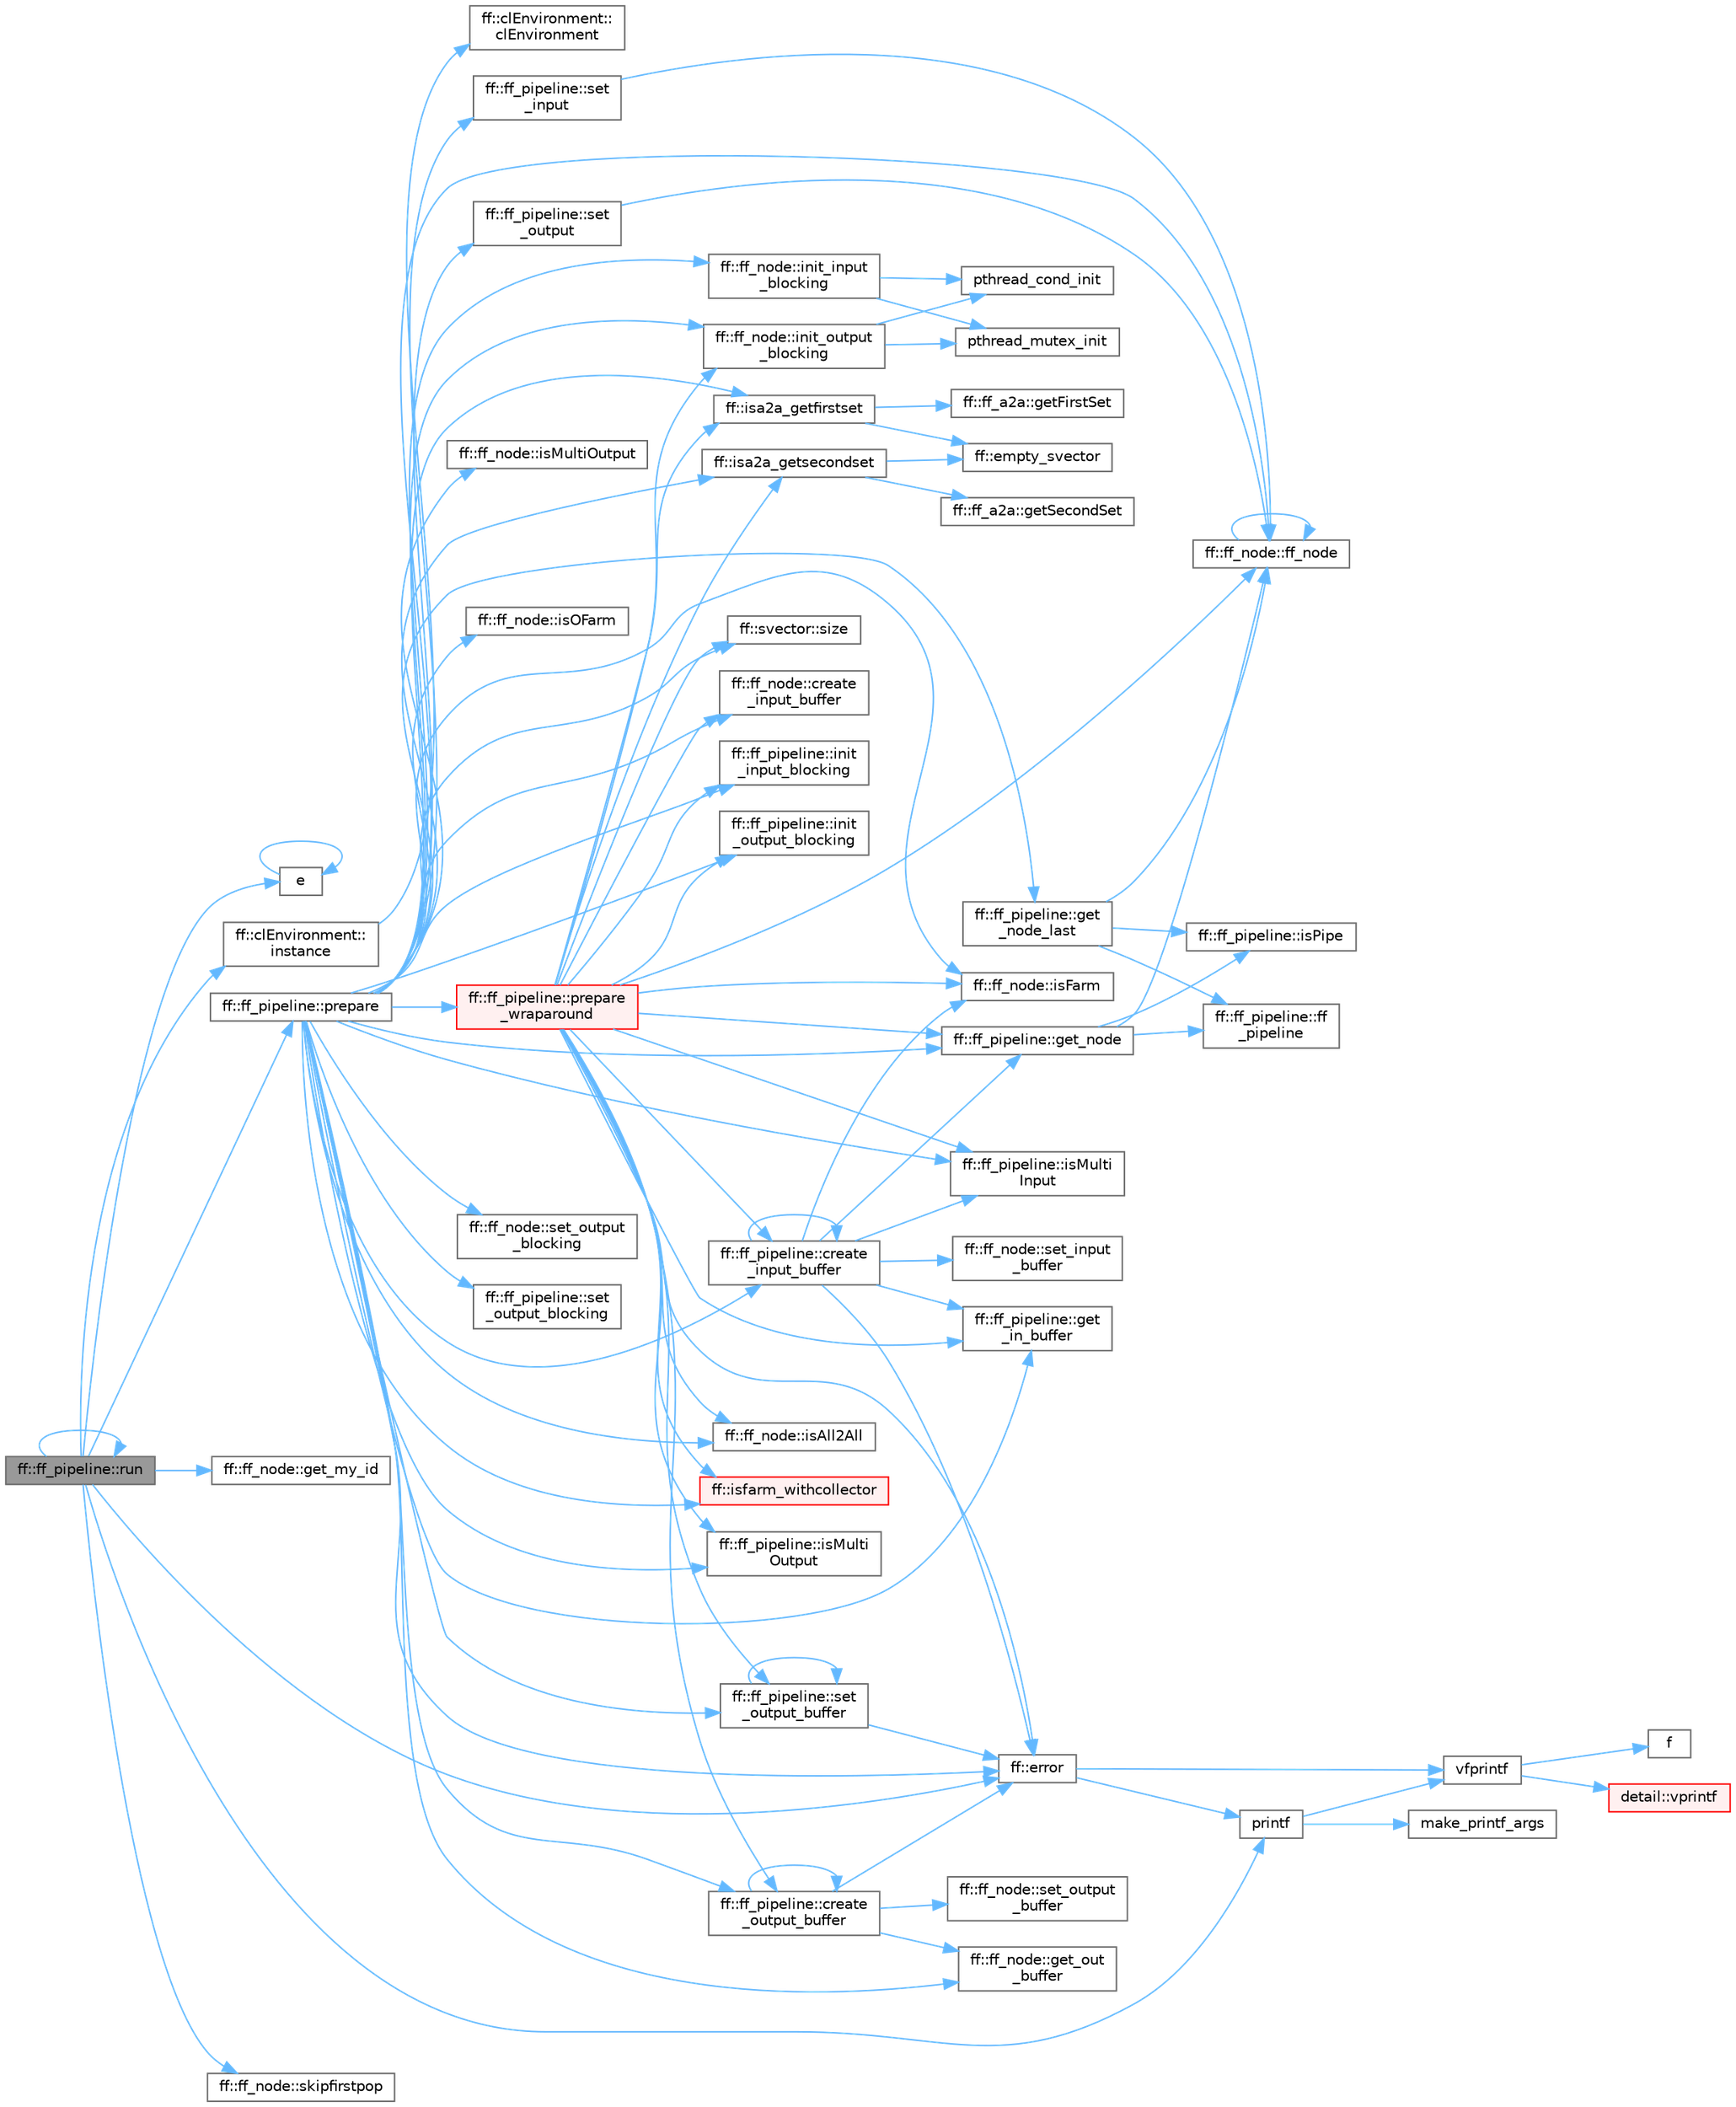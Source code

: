 digraph "ff::ff_pipeline::run"
{
 // LATEX_PDF_SIZE
  bgcolor="transparent";
  edge [fontname=Helvetica,fontsize=10,labelfontname=Helvetica,labelfontsize=10];
  node [fontname=Helvetica,fontsize=10,shape=box,height=0.2,width=0.4];
  rankdir="LR";
  Node1 [id="Node000001",label="ff::ff_pipeline::run",height=0.2,width=0.4,color="gray40", fillcolor="grey60", style="filled", fontcolor="black",tooltip="Run the pipeline skeleton asynchronously"];
  Node1 -> Node2 [id="edge1_Node000001_Node000002",color="steelblue1",style="solid",tooltip=" "];
  Node2 [id="Node000002",label="e",height=0.2,width=0.4,color="grey40", fillcolor="white", style="filled",URL="$_cwise__array__power__array_8cpp.html#a9cb86ff854760bf91a154f2724a9101d",tooltip=" "];
  Node2 -> Node2 [id="edge2_Node000002_Node000002",color="steelblue1",style="solid",tooltip=" "];
  Node1 -> Node3 [id="edge3_Node000001_Node000003",color="steelblue1",style="solid",tooltip=" "];
  Node3 [id="Node000003",label="ff::error",height=0.2,width=0.4,color="grey40", fillcolor="white", style="filled",URL="$namespaceff.html#a27d926d29b55e019eba5b70672301d82",tooltip=" "];
  Node3 -> Node4 [id="edge4_Node000003_Node000004",color="steelblue1",style="solid",tooltip=" "];
  Node4 [id="Node000004",label="printf",height=0.2,width=0.4,color="grey40", fillcolor="white", style="filled",URL="$printf_8h.html#aee3ed3a831f25f07e7be3919fff2203a",tooltip=" "];
  Node4 -> Node5 [id="edge5_Node000004_Node000005",color="steelblue1",style="solid",tooltip=" "];
  Node5 [id="Node000005",label="make_printf_args",height=0.2,width=0.4,color="grey40", fillcolor="white", style="filled",URL="$printf_8h.html#a27dcc0efcda04388971dbea3c875f122",tooltip=" "];
  Node4 -> Node6 [id="edge6_Node000004_Node000006",color="steelblue1",style="solid",tooltip=" "];
  Node6 [id="Node000006",label="vfprintf",height=0.2,width=0.4,color="grey40", fillcolor="white", style="filled",URL="$printf_8h.html#abb30aad964fc771fb52cf3ad88649df2",tooltip=" "];
  Node6 -> Node7 [id="edge7_Node000006_Node000007",color="steelblue1",style="solid",tooltip=" "];
  Node7 [id="Node000007",label="f",height=0.2,width=0.4,color="grey40", fillcolor="white", style="filled",URL="$cxx11__tensor__map_8cpp.html#a7f507fea02198f6cb81c86640c7b1a4e",tooltip=" "];
  Node6 -> Node8 [id="edge8_Node000006_Node000008",color="steelblue1",style="solid",tooltip=" "];
  Node8 [id="Node000008",label="detail::vprintf",height=0.2,width=0.4,color="red", fillcolor="#FFF0F0", style="filled",URL="$namespacedetail.html#a1c8c2218e4c822aa8f743fb9c573717f",tooltip=" "];
  Node3 -> Node6 [id="edge9_Node000003_Node000006",color="steelblue1",style="solid",tooltip=" "];
  Node1 -> Node35 [id="edge10_Node000001_Node000035",color="steelblue1",style="solid",tooltip=" "];
  Node35 [id="Node000035",label="ff::ff_node::get_my_id",height=0.2,width=0.4,color="grey40", fillcolor="white", style="filled",URL="$classff_1_1ff__node.html#a32d30503e0a33406841d77bc1f4dc2e2",tooltip="Returns the identifier of the node (not unique)"];
  Node1 -> Node36 [id="edge11_Node000001_Node000036",color="steelblue1",style="solid",tooltip=" "];
  Node36 [id="Node000036",label="ff::clEnvironment::\linstance",height=0.2,width=0.4,color="grey40", fillcolor="white", style="filled",URL="$classff_1_1cl_environment.html#a36e5bae395a1b515fa7f5b5fe8c48390",tooltip=" "];
  Node36 -> Node37 [id="edge12_Node000036_Node000037",color="steelblue1",style="solid",tooltip=" "];
  Node37 [id="Node000037",label="ff::clEnvironment::\lclEnvironment",height=0.2,width=0.4,color="grey40", fillcolor="white", style="filled",URL="$classff_1_1cl_environment.html#af3bc9c6e94910ffcf400548cc5f88fc5",tooltip=" "];
  Node1 -> Node38 [id="edge13_Node000001_Node000038",color="steelblue1",style="solid",tooltip=" "];
  Node38 [id="Node000038",label="ff::ff_pipeline::prepare",height=0.2,width=0.4,color="grey40", fillcolor="white", style="filled",URL="$classff_1_1ff__pipeline.html#a7dee7dc5a93651c8c945ecaf87471004",tooltip=" "];
  Node38 -> Node39 [id="edge14_Node000038_Node000039",color="steelblue1",style="solid",tooltip=" "];
  Node39 [id="Node000039",label="ff::ff_node::create\l_input_buffer",height=0.2,width=0.4,color="grey40", fillcolor="white", style="filled",URL="$classff_1_1ff__node.html#adfe6c917b93de5635d21a79c8c4181cb",tooltip="Creates the input channel"];
  Node38 -> Node40 [id="edge15_Node000038_Node000040",color="steelblue1",style="solid",tooltip=" "];
  Node40 [id="Node000040",label="ff::ff_pipeline::create\l_input_buffer",height=0.2,width=0.4,color="grey40", fillcolor="white", style="filled",URL="$classff_1_1ff__pipeline.html#ae496e6d4a37f99d9e353cd002e1d91e2",tooltip="Creates the input channel"];
  Node40 -> Node40 [id="edge16_Node000040_Node000040",color="steelblue1",style="solid",tooltip=" "];
  Node40 -> Node3 [id="edge17_Node000040_Node000003",color="steelblue1",style="solid",tooltip=" "];
  Node40 -> Node41 [id="edge18_Node000040_Node000041",color="steelblue1",style="solid",tooltip=" "];
  Node41 [id="Node000041",label="ff::ff_pipeline::get\l_in_buffer",height=0.2,width=0.4,color="grey40", fillcolor="white", style="filled",URL="$classff_1_1ff__pipeline.html#a8ad25ed4cc47cb7cfe602546e29dfa09",tooltip="Gets input channel"];
  Node40 -> Node42 [id="edge19_Node000040_Node000042",color="steelblue1",style="solid",tooltip=" "];
  Node42 [id="Node000042",label="ff::ff_pipeline::get_node",height=0.2,width=0.4,color="grey40", fillcolor="white", style="filled",URL="$classff_1_1ff__pipeline.html#aeb7333c888ddf66d2db7eafa116a078e",tooltip="returns the stage i of the pipeline. If the stage is a pipeline the function is called recursively ex..."];
  Node42 -> Node43 [id="edge20_Node000042_Node000043",color="steelblue1",style="solid",tooltip=" "];
  Node43 [id="Node000043",label="ff::ff_node::ff_node",height=0.2,width=0.4,color="grey40", fillcolor="white", style="filled",URL="$classff_1_1ff__node.html#a53ab8b2244539766bdea3eb65cb04f9b",tooltip=" "];
  Node43 -> Node43 [id="edge21_Node000043_Node000043",color="steelblue1",style="solid",tooltip=" "];
  Node42 -> Node44 [id="edge22_Node000042_Node000044",color="steelblue1",style="solid",tooltip=" "];
  Node44 [id="Node000044",label="ff::ff_pipeline::ff\l_pipeline",height=0.2,width=0.4,color="grey40", fillcolor="white", style="filled",URL="$classff_1_1ff__pipeline.html#a05e2c125dd1007c027b0713281b2d07f",tooltip="Constructor"];
  Node42 -> Node45 [id="edge23_Node000042_Node000045",color="steelblue1",style="solid",tooltip=" "];
  Node45 [id="Node000045",label="ff::ff_pipeline::isPipe",height=0.2,width=0.4,color="grey40", fillcolor="white", style="filled",URL="$classff_1_1ff__pipeline.html#ab2d6f1a4b4a772be29fbab36bb185b8a",tooltip=" "];
  Node40 -> Node46 [id="edge24_Node000040_Node000046",color="steelblue1",style="solid",tooltip=" "];
  Node46 [id="Node000046",label="ff::ff_node::isFarm",height=0.2,width=0.4,color="grey40", fillcolor="white", style="filled",URL="$classff_1_1ff__node.html#a2af2bb6ee5bffb4bb5074b4c46ededed",tooltip=" "];
  Node40 -> Node47 [id="edge25_Node000040_Node000047",color="steelblue1",style="solid",tooltip=" "];
  Node47 [id="Node000047",label="ff::ff_pipeline::isMulti\lInput",height=0.2,width=0.4,color="grey40", fillcolor="white", style="filled",URL="$classff_1_1ff__pipeline.html#a0a5c5eb3fcfbde247056cb01942792a1",tooltip=" "];
  Node40 -> Node48 [id="edge26_Node000040_Node000048",color="steelblue1",style="solid",tooltip=" "];
  Node48 [id="Node000048",label="ff::ff_node::set_input\l_buffer",height=0.2,width=0.4,color="grey40", fillcolor="white", style="filled",URL="$classff_1_1ff__node.html#a561a7e071f3721de62e465f41384c933",tooltip="Assign the input channelname to a channel"];
  Node38 -> Node49 [id="edge27_Node000038_Node000049",color="steelblue1",style="solid",tooltip=" "];
  Node49 [id="Node000049",label="ff::ff_pipeline::create\l_output_buffer",height=0.2,width=0.4,color="grey40", fillcolor="white", style="filled",URL="$classff_1_1ff__pipeline.html#a980a68d0c26481c45b7c95ebe1135c3d",tooltip="Creates the output channel"];
  Node49 -> Node49 [id="edge28_Node000049_Node000049",color="steelblue1",style="solid",tooltip=" "];
  Node49 -> Node3 [id="edge29_Node000049_Node000003",color="steelblue1",style="solid",tooltip=" "];
  Node49 -> Node50 [id="edge30_Node000049_Node000050",color="steelblue1",style="solid",tooltip=" "];
  Node50 [id="Node000050",label="ff::ff_node::get_out\l_buffer",height=0.2,width=0.4,color="grey40", fillcolor="white", style="filled",URL="$classff_1_1ff__node.html#a334096bd901d8b6c2ae2d73877846ff0",tooltip="Gets pointer to the output channel"];
  Node49 -> Node51 [id="edge31_Node000049_Node000051",color="steelblue1",style="solid",tooltip=" "];
  Node51 [id="Node000051",label="ff::ff_node::set_output\l_buffer",height=0.2,width=0.4,color="grey40", fillcolor="white", style="filled",URL="$classff_1_1ff__node.html#afb1c0ca383122fb4105b32f1a7702ee3",tooltip="Assign the output channelname to a channel"];
  Node38 -> Node3 [id="edge32_Node000038_Node000003",color="steelblue1",style="solid",tooltip=" "];
  Node38 -> Node43 [id="edge33_Node000038_Node000043",color="steelblue1",style="solid",tooltip=" "];
  Node38 -> Node41 [id="edge34_Node000038_Node000041",color="steelblue1",style="solid",tooltip=" "];
  Node38 -> Node42 [id="edge35_Node000038_Node000042",color="steelblue1",style="solid",tooltip=" "];
  Node38 -> Node52 [id="edge36_Node000038_Node000052",color="steelblue1",style="solid",tooltip=" "];
  Node52 [id="Node000052",label="ff::ff_pipeline::get\l_node_last",height=0.2,width=0.4,color="grey40", fillcolor="white", style="filled",URL="$classff_1_1ff__pipeline.html#a909274bdd813e5a8c7c99a40444dc3b5",tooltip="returns the stage i of the pipeline. If the stage is a pipeline the function is called recursively ex..."];
  Node52 -> Node43 [id="edge37_Node000052_Node000043",color="steelblue1",style="solid",tooltip=" "];
  Node52 -> Node44 [id="edge38_Node000052_Node000044",color="steelblue1",style="solid",tooltip=" "];
  Node52 -> Node45 [id="edge39_Node000052_Node000045",color="steelblue1",style="solid",tooltip=" "];
  Node38 -> Node50 [id="edge40_Node000038_Node000050",color="steelblue1",style="solid",tooltip=" "];
  Node38 -> Node53 [id="edge41_Node000038_Node000053",color="steelblue1",style="solid",tooltip=" "];
  Node53 [id="Node000053",label="ff::ff_node::init_input\l_blocking",height=0.2,width=0.4,color="grey40", fillcolor="white", style="filled",URL="$classff_1_1ff__node.html#aab934f40b0c6129cc45d95fb085f8024",tooltip=" "];
  Node53 -> Node54 [id="edge42_Node000053_Node000054",color="steelblue1",style="solid",tooltip=" "];
  Node54 [id="Node000054",label="pthread_cond_init",height=0.2,width=0.4,color="grey40", fillcolor="white", style="filled",URL="$pthread__minport__windows_8h.html#a71bdb8a20eb782047e084c27fcf7aa65",tooltip=" "];
  Node53 -> Node55 [id="edge43_Node000053_Node000055",color="steelblue1",style="solid",tooltip=" "];
  Node55 [id="Node000055",label="pthread_mutex_init",height=0.2,width=0.4,color="grey40", fillcolor="white", style="filled",URL="$pthread__minport__windows_8h.html#a06769b1c0f650377fed34ef94ac2a01c",tooltip=" "];
  Node38 -> Node56 [id="edge44_Node000038_Node000056",color="steelblue1",style="solid",tooltip=" "];
  Node56 [id="Node000056",label="ff::ff_pipeline::init\l_input_blocking",height=0.2,width=0.4,color="grey40", fillcolor="white", style="filled",URL="$classff_1_1ff__pipeline.html#a4a82baf1adeb740cbaf8bdd0d31b815a",tooltip=" "];
  Node38 -> Node57 [id="edge45_Node000038_Node000057",color="steelblue1",style="solid",tooltip=" "];
  Node57 [id="Node000057",label="ff::ff_node::init_output\l_blocking",height=0.2,width=0.4,color="grey40", fillcolor="white", style="filled",URL="$classff_1_1ff__node.html#a2d686a96eb183cf5b8fc2969b12e0a09",tooltip=" "];
  Node57 -> Node54 [id="edge46_Node000057_Node000054",color="steelblue1",style="solid",tooltip=" "];
  Node57 -> Node55 [id="edge47_Node000057_Node000055",color="steelblue1",style="solid",tooltip=" "];
  Node38 -> Node58 [id="edge48_Node000038_Node000058",color="steelblue1",style="solid",tooltip=" "];
  Node58 [id="Node000058",label="ff::ff_pipeline::init\l_output_blocking",height=0.2,width=0.4,color="grey40", fillcolor="white", style="filled",URL="$classff_1_1ff__pipeline.html#a233cce4fc178c48241055684359724ca",tooltip=" "];
  Node38 -> Node59 [id="edge49_Node000038_Node000059",color="steelblue1",style="solid",tooltip=" "];
  Node59 [id="Node000059",label="ff::isa2a_getfirstset",height=0.2,width=0.4,color="grey40", fillcolor="white", style="filled",URL="$namespaceff.html#a747c4da6882cc1bbc43d1af22e365a22",tooltip=" "];
  Node59 -> Node60 [id="edge50_Node000059_Node000060",color="steelblue1",style="solid",tooltip=" "];
  Node60 [id="Node000060",label="ff::empty_svector",height=0.2,width=0.4,color="grey40", fillcolor="white", style="filled",URL="$namespaceff.html#a99b00b8d54d3bbd8810216a4651c06af",tooltip=" "];
  Node59 -> Node61 [id="edge51_Node000059_Node000061",color="steelblue1",style="solid",tooltip=" "];
  Node61 [id="Node000061",label="ff::ff_a2a::getFirstSet",height=0.2,width=0.4,color="grey40", fillcolor="white", style="filled",URL="$classff_1_1ff__a2a.html#aab5b0ed53d04a6ae56fcc801f7f7ce7c",tooltip=" "];
  Node38 -> Node62 [id="edge52_Node000038_Node000062",color="steelblue1",style="solid",tooltip=" "];
  Node62 [id="Node000062",label="ff::isa2a_getsecondset",height=0.2,width=0.4,color="grey40", fillcolor="white", style="filled",URL="$namespaceff.html#aec0ddc2ecc8a9818a654219c8ec6b07e",tooltip=" "];
  Node62 -> Node60 [id="edge53_Node000062_Node000060",color="steelblue1",style="solid",tooltip=" "];
  Node62 -> Node63 [id="edge54_Node000062_Node000063",color="steelblue1",style="solid",tooltip=" "];
  Node63 [id="Node000063",label="ff::ff_a2a::getSecondSet",height=0.2,width=0.4,color="grey40", fillcolor="white", style="filled",URL="$classff_1_1ff__a2a.html#a15e634b23e08ae53f1d5296cae30fb9d",tooltip=" "];
  Node38 -> Node64 [id="edge55_Node000038_Node000064",color="steelblue1",style="solid",tooltip=" "];
  Node64 [id="Node000064",label="ff::ff_node::isAll2All",height=0.2,width=0.4,color="grey40", fillcolor="white", style="filled",URL="$classff_1_1ff__node.html#ac8e132cbcab68af6a4ca13bbcccd62f3",tooltip=" "];
  Node38 -> Node46 [id="edge56_Node000038_Node000046",color="steelblue1",style="solid",tooltip=" "];
  Node38 -> Node65 [id="edge57_Node000038_Node000065",color="steelblue1",style="solid",tooltip=" "];
  Node65 [id="Node000065",label="ff::isfarm_withcollector",height=0.2,width=0.4,color="red", fillcolor="#FFF0F0", style="filled",URL="$namespaceff.html#a4f5e1506df6e9ac92671df077f5d211b",tooltip=" "];
  Node38 -> Node47 [id="edge58_Node000038_Node000047",color="steelblue1",style="solid",tooltip=" "];
  Node38 -> Node67 [id="edge59_Node000038_Node000067",color="steelblue1",style="solid",tooltip=" "];
  Node67 [id="Node000067",label="ff::ff_node::isMultiOutput",height=0.2,width=0.4,color="grey40", fillcolor="white", style="filled",URL="$classff_1_1ff__node.html#adfb7746174f6744ae019cf494ca2b8a5",tooltip=" "];
  Node38 -> Node68 [id="edge60_Node000038_Node000068",color="steelblue1",style="solid",tooltip=" "];
  Node68 [id="Node000068",label="ff::ff_pipeline::isMulti\lOutput",height=0.2,width=0.4,color="grey40", fillcolor="white", style="filled",URL="$classff_1_1ff__pipeline.html#a99d73c08555f9b801d903a206c13299e",tooltip=" "];
  Node38 -> Node69 [id="edge61_Node000038_Node000069",color="steelblue1",style="solid",tooltip=" "];
  Node69 [id="Node000069",label="ff::ff_node::isOFarm",height=0.2,width=0.4,color="grey40", fillcolor="white", style="filled",URL="$classff_1_1ff__node.html#a0e0ec9da95b11c7d9a5ce874870cf9df",tooltip=" "];
  Node38 -> Node70 [id="edge62_Node000038_Node000070",color="steelblue1",style="solid",tooltip=" "];
  Node70 [id="Node000070",label="ff::ff_pipeline::prepare\l_wraparound",height=0.2,width=0.4,color="red", fillcolor="#FFF0F0", style="filled",URL="$classff_1_1ff__pipeline.html#a764b924d34cd792ebf61f46ac1dde6fa",tooltip=" "];
  Node70 -> Node39 [id="edge63_Node000070_Node000039",color="steelblue1",style="solid",tooltip=" "];
  Node70 -> Node40 [id="edge64_Node000070_Node000040",color="steelblue1",style="solid",tooltip=" "];
  Node70 -> Node49 [id="edge65_Node000070_Node000049",color="steelblue1",style="solid",tooltip=" "];
  Node70 -> Node3 [id="edge66_Node000070_Node000003",color="steelblue1",style="solid",tooltip=" "];
  Node70 -> Node43 [id="edge67_Node000070_Node000043",color="steelblue1",style="solid",tooltip=" "];
  Node70 -> Node41 [id="edge68_Node000070_Node000041",color="steelblue1",style="solid",tooltip=" "];
  Node70 -> Node42 [id="edge69_Node000070_Node000042",color="steelblue1",style="solid",tooltip=" "];
  Node70 -> Node56 [id="edge70_Node000070_Node000056",color="steelblue1",style="solid",tooltip=" "];
  Node70 -> Node57 [id="edge71_Node000070_Node000057",color="steelblue1",style="solid",tooltip=" "];
  Node70 -> Node58 [id="edge72_Node000070_Node000058",color="steelblue1",style="solid",tooltip=" "];
  Node70 -> Node59 [id="edge73_Node000070_Node000059",color="steelblue1",style="solid",tooltip=" "];
  Node70 -> Node62 [id="edge74_Node000070_Node000062",color="steelblue1",style="solid",tooltip=" "];
  Node70 -> Node64 [id="edge75_Node000070_Node000064",color="steelblue1",style="solid",tooltip=" "];
  Node70 -> Node46 [id="edge76_Node000070_Node000046",color="steelblue1",style="solid",tooltip=" "];
  Node70 -> Node65 [id="edge77_Node000070_Node000065",color="steelblue1",style="solid",tooltip=" "];
  Node70 -> Node47 [id="edge78_Node000070_Node000047",color="steelblue1",style="solid",tooltip=" "];
  Node70 -> Node68 [id="edge79_Node000070_Node000068",color="steelblue1",style="solid",tooltip=" "];
  Node70 -> Node76 [id="edge80_Node000070_Node000076",color="steelblue1",style="solid",tooltip=" "];
  Node76 [id="Node000076",label="ff::ff_pipeline::set\l_output_buffer",height=0.2,width=0.4,color="grey40", fillcolor="white", style="filled",URL="$classff_1_1ff__pipeline.html#abcb03291873c6b2ad78e24dfb5e2e4d4",tooltip="Assign the output channelname to a channel"];
  Node76 -> Node3 [id="edge81_Node000076_Node000003",color="steelblue1",style="solid",tooltip=" "];
  Node76 -> Node76 [id="edge82_Node000076_Node000076",color="steelblue1",style="solid",tooltip=" "];
  Node70 -> Node77 [id="edge83_Node000070_Node000077",color="steelblue1",style="solid",tooltip=" "];
  Node77 [id="Node000077",label="ff::svector::size",height=0.2,width=0.4,color="grey40", fillcolor="white", style="filled",URL="$classff_1_1svector.html#a29125256281f793b0808ecfae6ea68ec",tooltip=" "];
  Node38 -> Node78 [id="edge84_Node000038_Node000078",color="steelblue1",style="solid",tooltip=" "];
  Node78 [id="Node000078",label="ff::ff_pipeline::set\l_input",height=0.2,width=0.4,color="grey40", fillcolor="white", style="filled",URL="$classff_1_1ff__pipeline.html#a6bb3fb0e465838274a95d922b06ac5bb",tooltip=" "];
  Node78 -> Node43 [id="edge85_Node000078_Node000043",color="steelblue1",style="solid",tooltip=" "];
  Node38 -> Node79 [id="edge86_Node000038_Node000079",color="steelblue1",style="solid",tooltip=" "];
  Node79 [id="Node000079",label="ff::ff_pipeline::set\l_output",height=0.2,width=0.4,color="grey40", fillcolor="white", style="filled",URL="$classff_1_1ff__pipeline.html#a2f84e81a9e72df3bfe317b1244c9d25f",tooltip=" "];
  Node79 -> Node43 [id="edge87_Node000079_Node000043",color="steelblue1",style="solid",tooltip=" "];
  Node38 -> Node80 [id="edge88_Node000038_Node000080",color="steelblue1",style="solid",tooltip=" "];
  Node80 [id="Node000080",label="ff::ff_node::set_output\l_blocking",height=0.2,width=0.4,color="grey40", fillcolor="white", style="filled",URL="$classff_1_1ff__node.html#a84ae02b065e080db75da2c63183e2865",tooltip=" "];
  Node38 -> Node81 [id="edge89_Node000038_Node000081",color="steelblue1",style="solid",tooltip=" "];
  Node81 [id="Node000081",label="ff::ff_pipeline::set\l_output_blocking",height=0.2,width=0.4,color="grey40", fillcolor="white", style="filled",URL="$classff_1_1ff__pipeline.html#a7dc31fc3023aff9de72d6d86bb70b11a",tooltip=" "];
  Node38 -> Node76 [id="edge90_Node000038_Node000076",color="steelblue1",style="solid",tooltip=" "];
  Node38 -> Node77 [id="edge91_Node000038_Node000077",color="steelblue1",style="solid",tooltip=" "];
  Node1 -> Node4 [id="edge92_Node000001_Node000004",color="steelblue1",style="solid",tooltip=" "];
  Node1 -> Node1 [id="edge93_Node000001_Node000001",color="steelblue1",style="solid",tooltip=" "];
  Node1 -> Node82 [id="edge94_Node000001_Node000082",color="steelblue1",style="solid",tooltip=" "];
  Node82 [id="Node000082",label="ff::ff_node::skipfirstpop",height=0.2,width=0.4,color="grey40", fillcolor="white", style="filled",URL="$classff_1_1ff__node.html#a71789627f48cb9f466c50601a881c7bc",tooltip="Gets the status of spontaneous start"];
}
